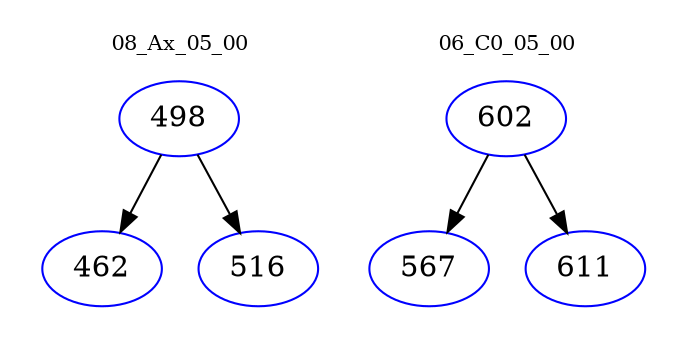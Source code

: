 digraph{
subgraph cluster_0 {
color = white
label = "08_Ax_05_00";
fontsize=10;
T0_498 [label="498", color="blue"]
T0_498 -> T0_462 [color="black"]
T0_462 [label="462", color="blue"]
T0_498 -> T0_516 [color="black"]
T0_516 [label="516", color="blue"]
}
subgraph cluster_1 {
color = white
label = "06_C0_05_00";
fontsize=10;
T1_602 [label="602", color="blue"]
T1_602 -> T1_567 [color="black"]
T1_567 [label="567", color="blue"]
T1_602 -> T1_611 [color="black"]
T1_611 [label="611", color="blue"]
}
}
